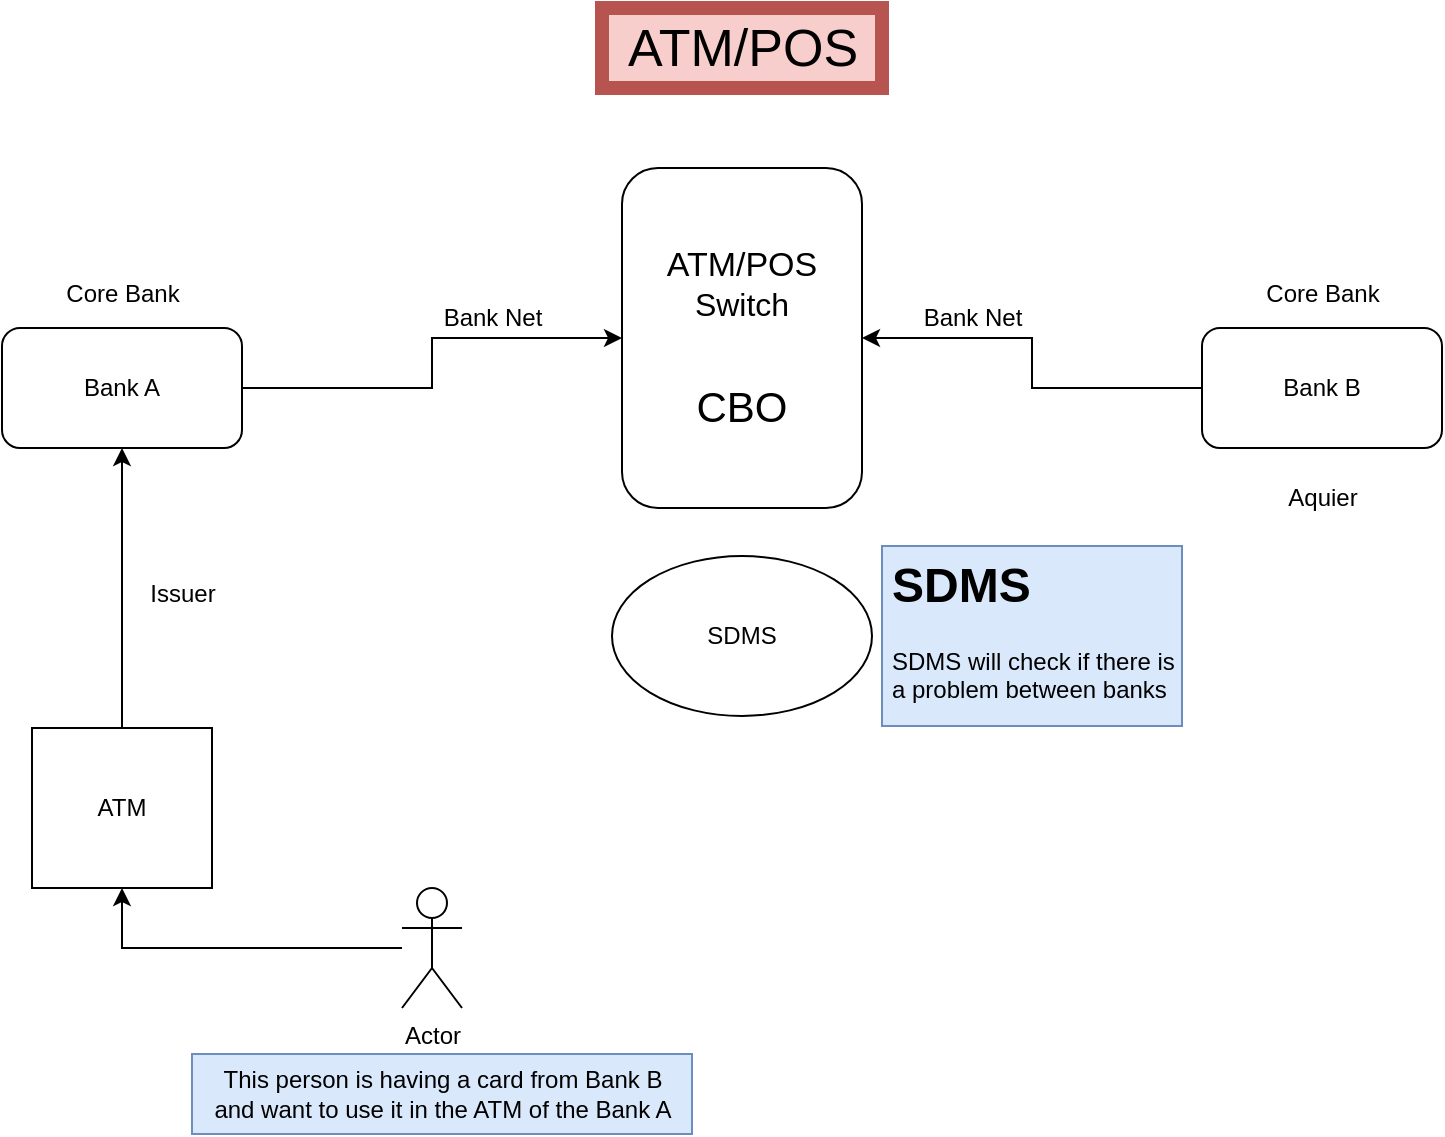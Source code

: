 <mxfile version="22.0.4" type="github">
  <diagram name="Page-1" id="XA4eeoESqtf3kiA--uxz">
    <mxGraphModel dx="1687" dy="932" grid="1" gridSize="10" guides="1" tooltips="1" connect="1" arrows="1" fold="1" page="1" pageScale="1" pageWidth="850" pageHeight="1100" math="0" shadow="0">
      <root>
        <mxCell id="0" />
        <mxCell id="1" parent="0" />
        <mxCell id="9ZFCEv5_zAoywzQ1t4b1-1" value="&lt;font style=&quot;font-size: 17px;&quot;&gt;ATM/POS&lt;br&gt;&lt;/font&gt;&lt;font style=&quot;font-size: 16px;&quot;&gt;Switch&lt;br&gt;&lt;/font&gt;&lt;br&gt;&lt;br&gt;&lt;font style=&quot;font-size: 21px;&quot;&gt;CBO&lt;/font&gt;" style="rounded=1;whiteSpace=wrap;html=1;" parent="1" vertex="1">
          <mxGeometry x="350" y="220" width="120" height="170" as="geometry" />
        </mxCell>
        <mxCell id="9ZFCEv5_zAoywzQ1t4b1-2" value="SDMS" style="ellipse;whiteSpace=wrap;html=1;" parent="1" vertex="1">
          <mxGeometry x="345" y="414" width="130" height="80" as="geometry" />
        </mxCell>
        <mxCell id="9ZFCEv5_zAoywzQ1t4b1-5" style="edgeStyle=orthogonalEdgeStyle;rounded=0;orthogonalLoop=1;jettySize=auto;html=1;" parent="1" source="9ZFCEv5_zAoywzQ1t4b1-3" target="9ZFCEv5_zAoywzQ1t4b1-1" edge="1">
          <mxGeometry relative="1" as="geometry" />
        </mxCell>
        <mxCell id="9ZFCEv5_zAoywzQ1t4b1-3" value="Bank A" style="rounded=1;whiteSpace=wrap;html=1;" parent="1" vertex="1">
          <mxGeometry x="40" y="300" width="120" height="60" as="geometry" />
        </mxCell>
        <mxCell id="9ZFCEv5_zAoywzQ1t4b1-6" style="edgeStyle=orthogonalEdgeStyle;rounded=0;orthogonalLoop=1;jettySize=auto;html=1;entryX=1;entryY=0.5;entryDx=0;entryDy=0;" parent="1" source="9ZFCEv5_zAoywzQ1t4b1-4" target="9ZFCEv5_zAoywzQ1t4b1-1" edge="1">
          <mxGeometry relative="1" as="geometry" />
        </mxCell>
        <mxCell id="9ZFCEv5_zAoywzQ1t4b1-4" value="Bank B" style="rounded=1;whiteSpace=wrap;html=1;" parent="1" vertex="1">
          <mxGeometry x="640" y="300" width="120" height="60" as="geometry" />
        </mxCell>
        <mxCell id="9ZFCEv5_zAoywzQ1t4b1-7" value="Bank Net" style="text;html=1;align=center;verticalAlign=middle;resizable=0;points=[];autosize=1;strokeColor=none;fillColor=none;" parent="1" vertex="1">
          <mxGeometry x="490" y="280" width="70" height="30" as="geometry" />
        </mxCell>
        <mxCell id="9ZFCEv5_zAoywzQ1t4b1-8" value="Bank Net" style="text;html=1;align=center;verticalAlign=middle;resizable=0;points=[];autosize=1;strokeColor=none;fillColor=none;" parent="1" vertex="1">
          <mxGeometry x="250" y="280" width="70" height="30" as="geometry" />
        </mxCell>
        <mxCell id="9ZFCEv5_zAoywzQ1t4b1-12" style="edgeStyle=orthogonalEdgeStyle;rounded=0;orthogonalLoop=1;jettySize=auto;html=1;entryX=0.5;entryY=1;entryDx=0;entryDy=0;" parent="1" source="9ZFCEv5_zAoywzQ1t4b1-10" target="9ZFCEv5_zAoywzQ1t4b1-3" edge="1">
          <mxGeometry relative="1" as="geometry" />
        </mxCell>
        <mxCell id="9ZFCEv5_zAoywzQ1t4b1-10" value="ATM" style="rounded=0;whiteSpace=wrap;html=1;" parent="1" vertex="1">
          <mxGeometry x="55" y="500" width="90" height="80" as="geometry" />
        </mxCell>
        <mxCell id="9ZFCEv5_zAoywzQ1t4b1-13" value="Issuer" style="text;html=1;align=center;verticalAlign=middle;resizable=0;points=[];autosize=1;strokeColor=none;fillColor=none;" parent="1" vertex="1">
          <mxGeometry x="100" y="418" width="60" height="30" as="geometry" />
        </mxCell>
        <mxCell id="9ZFCEv5_zAoywzQ1t4b1-14" value="Core Bank" style="text;html=1;align=center;verticalAlign=middle;resizable=0;points=[];autosize=1;strokeColor=none;fillColor=none;" parent="1" vertex="1">
          <mxGeometry x="60" y="268" width="80" height="30" as="geometry" />
        </mxCell>
        <mxCell id="9ZFCEv5_zAoywzQ1t4b1-15" value="Core Bank" style="text;html=1;align=center;verticalAlign=middle;resizable=0;points=[];autosize=1;strokeColor=none;fillColor=none;" parent="1" vertex="1">
          <mxGeometry x="660" y="268" width="80" height="30" as="geometry" />
        </mxCell>
        <mxCell id="9ZFCEv5_zAoywzQ1t4b1-17" value="Aquier" style="text;html=1;align=center;verticalAlign=middle;resizable=0;points=[];autosize=1;strokeColor=none;fillColor=none;" parent="1" vertex="1">
          <mxGeometry x="670" y="370" width="60" height="30" as="geometry" />
        </mxCell>
        <mxCell id="9ZFCEv5_zAoywzQ1t4b1-22" style="edgeStyle=orthogonalEdgeStyle;rounded=0;orthogonalLoop=1;jettySize=auto;html=1;entryX=0.5;entryY=1;entryDx=0;entryDy=0;" parent="1" source="9ZFCEv5_zAoywzQ1t4b1-20" target="9ZFCEv5_zAoywzQ1t4b1-10" edge="1">
          <mxGeometry relative="1" as="geometry" />
        </mxCell>
        <mxCell id="9ZFCEv5_zAoywzQ1t4b1-20" value="Actor" style="shape=umlActor;verticalLabelPosition=bottom;verticalAlign=top;html=1;outlineConnect=0;" parent="1" vertex="1">
          <mxGeometry x="240" y="580" width="30" height="60" as="geometry" />
        </mxCell>
        <mxCell id="9ZFCEv5_zAoywzQ1t4b1-21" value="This person is having a card from Bank B&lt;br&gt;and want to use it in the ATM of the Bank A" style="text;html=1;align=center;verticalAlign=middle;resizable=0;points=[];autosize=1;strokeColor=#6c8ebf;fillColor=#dae8fc;" parent="1" vertex="1">
          <mxGeometry x="135" y="663" width="250" height="40" as="geometry" />
        </mxCell>
        <mxCell id="9ZFCEv5_zAoywzQ1t4b1-23" value="&lt;font style=&quot;font-size: 26px;&quot;&gt;ATM/POS&lt;/font&gt;" style="text;html=1;align=center;verticalAlign=middle;resizable=0;points=[];autosize=1;strokeColor=#b85450;fillColor=#f8cecc;strokeWidth=7;" parent="1" vertex="1">
          <mxGeometry x="340" y="140" width="140" height="40" as="geometry" />
        </mxCell>
        <mxCell id="wYd24zpioTUmAyXITeTW-3" value="&lt;h1&gt;SDMS&lt;/h1&gt;SDMS will check if there is&lt;br style=&quot;border-color: var(--border-color); text-align: center;&quot;&gt;&lt;span style=&quot;text-align: center;&quot;&gt;a problem between banks&lt;/span&gt;&lt;p&gt;.&lt;/p&gt;" style="text;html=1;strokeColor=#6c8ebf;fillColor=#dae8fc;spacing=5;spacingTop=-20;whiteSpace=wrap;overflow=hidden;rounded=0;" vertex="1" parent="1">
          <mxGeometry x="480" y="409" width="150" height="90" as="geometry" />
        </mxCell>
      </root>
    </mxGraphModel>
  </diagram>
</mxfile>
